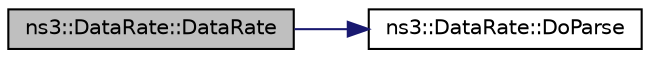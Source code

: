 digraph "ns3::DataRate::DataRate"
{
  edge [fontname="Helvetica",fontsize="10",labelfontname="Helvetica",labelfontsize="10"];
  node [fontname="Helvetica",fontsize="10",shape=record];
  rankdir="LR";
  Node1 [label="ns3::DataRate::DataRate",height=0.2,width=0.4,color="black", fillcolor="grey75", style="filled", fontcolor="black"];
  Node1 -> Node2 [color="midnightblue",fontsize="10",style="solid"];
  Node2 [label="ns3::DataRate::DoParse",height=0.2,width=0.4,color="black", fillcolor="white", style="filled",URL="$db/d01/classns3_1_1DataRate.html#a2714f3be344bbae7ace310b1a8412ed8",tooltip="Parse a string representing a DataRate into an uint64_t. "];
}
